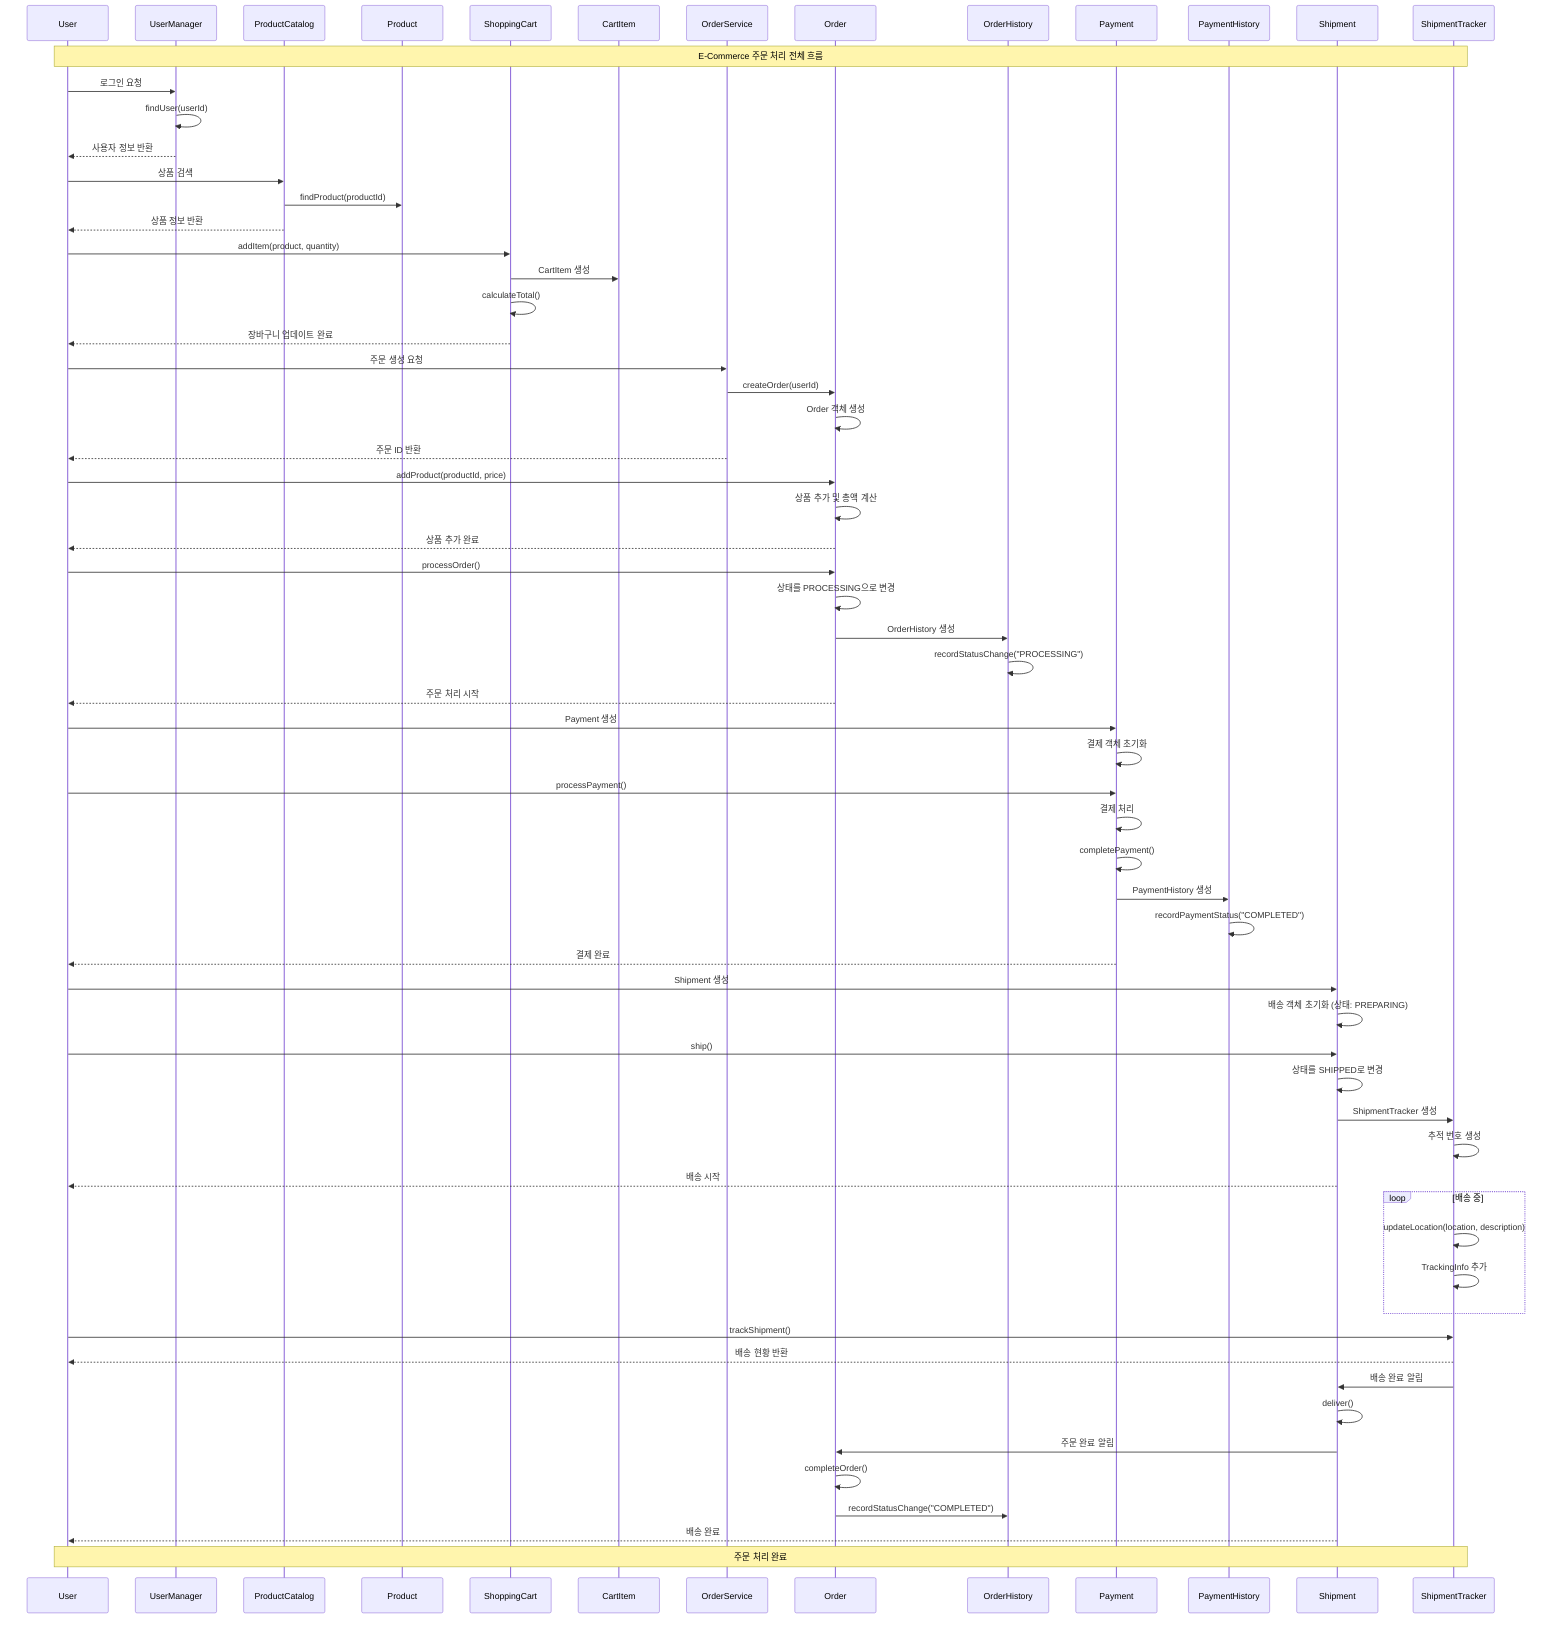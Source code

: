sequenceDiagram
    participant U as User
    participant UM as UserManager
    participant PC as ProductCatalog
    participant P as Product
    participant SC as ShoppingCart
    participant CI as CartItem
    participant OS as OrderService
    participant O as Order
    participant OH as OrderHistory
    participant PAY as Payment
    participant PH as PaymentHistory
    participant S as Shipment
    participant ST as ShipmentTracker

    Note over U, ST: E-Commerce 주문 처리 전체 흐름

    %% 1. 사용자 로그인
    U->>UM: 로그인 요청
    UM->>UM: findUser(userId)
    UM-->>U: 사용자 정보 반환

    %% 2. 상품 검색 및 장바구니 추가
    U->>PC: 상품 검색
    PC->>P: findProduct(productId)
    PC-->>U: 상품 정보 반환
    
    U->>SC: addItem(product, quantity)
    SC->>CI: CartItem 생성
    SC->>SC: calculateTotal()
    SC-->>U: 장바구니 업데이트 완료

    %% 3. 주문 생성
    U->>OS: 주문 생성 요청
    OS->>O: createOrder(userId)
    O->>O: Order 객체 생성
    OS-->>U: 주문 ID 반환

    %% 4. 주문에 상품 추가
    U->>O: addProduct(productId, price)
    O->>O: 상품 추가 및 총액 계산
    O-->>U: 상품 추가 완료

    %% 5. 주문 처리 시작
    U->>O: processOrder()
    O->>O: 상태를 PROCESSING으로 변경
    O->>OH: OrderHistory 생성
    OH->>OH: recordStatusChange("PROCESSING")
    O-->>U: 주문 처리 시작

    %% 6. 결제 처리
    U->>PAY: Payment 생성
    PAY->>PAY: 결제 객체 초기화
    U->>PAY: processPayment()
    PAY->>PAY: 결제 처리
    PAY->>PAY: completePayment()
    PAY->>PH: PaymentHistory 생성
    PH->>PH: recordPaymentStatus("COMPLETED")
    PAY-->>U: 결제 완료

    %% 7. 배송 준비
    U->>S: Shipment 생성
    S->>S: 배송 객체 초기화 (상태: PREPARING)
    U->>S: ship()
    S->>S: 상태를 SHIPPED로 변경
    S->>ST: ShipmentTracker 생성
    ST->>ST: 추적 번호 생성
    S-->>U: 배송 시작

    %% 8. 배송 추적
    loop 배송 중
        ST->>ST: updateLocation(location, description)
        ST->>ST: TrackingInfo 추가
    end
    
    U->>ST: trackShipment()
    ST-->>U: 배송 현황 반환

    %% 9. 배송 완료
    ST->>S: 배송 완료 알림
    S->>S: deliver()
    S->>O: 주문 완료 알림
    O->>O: completeOrder()
    O->>OH: recordStatusChange("COMPLETED")
    S-->>U: 배송 완료

    Note over U, ST: 주문 처리 완료